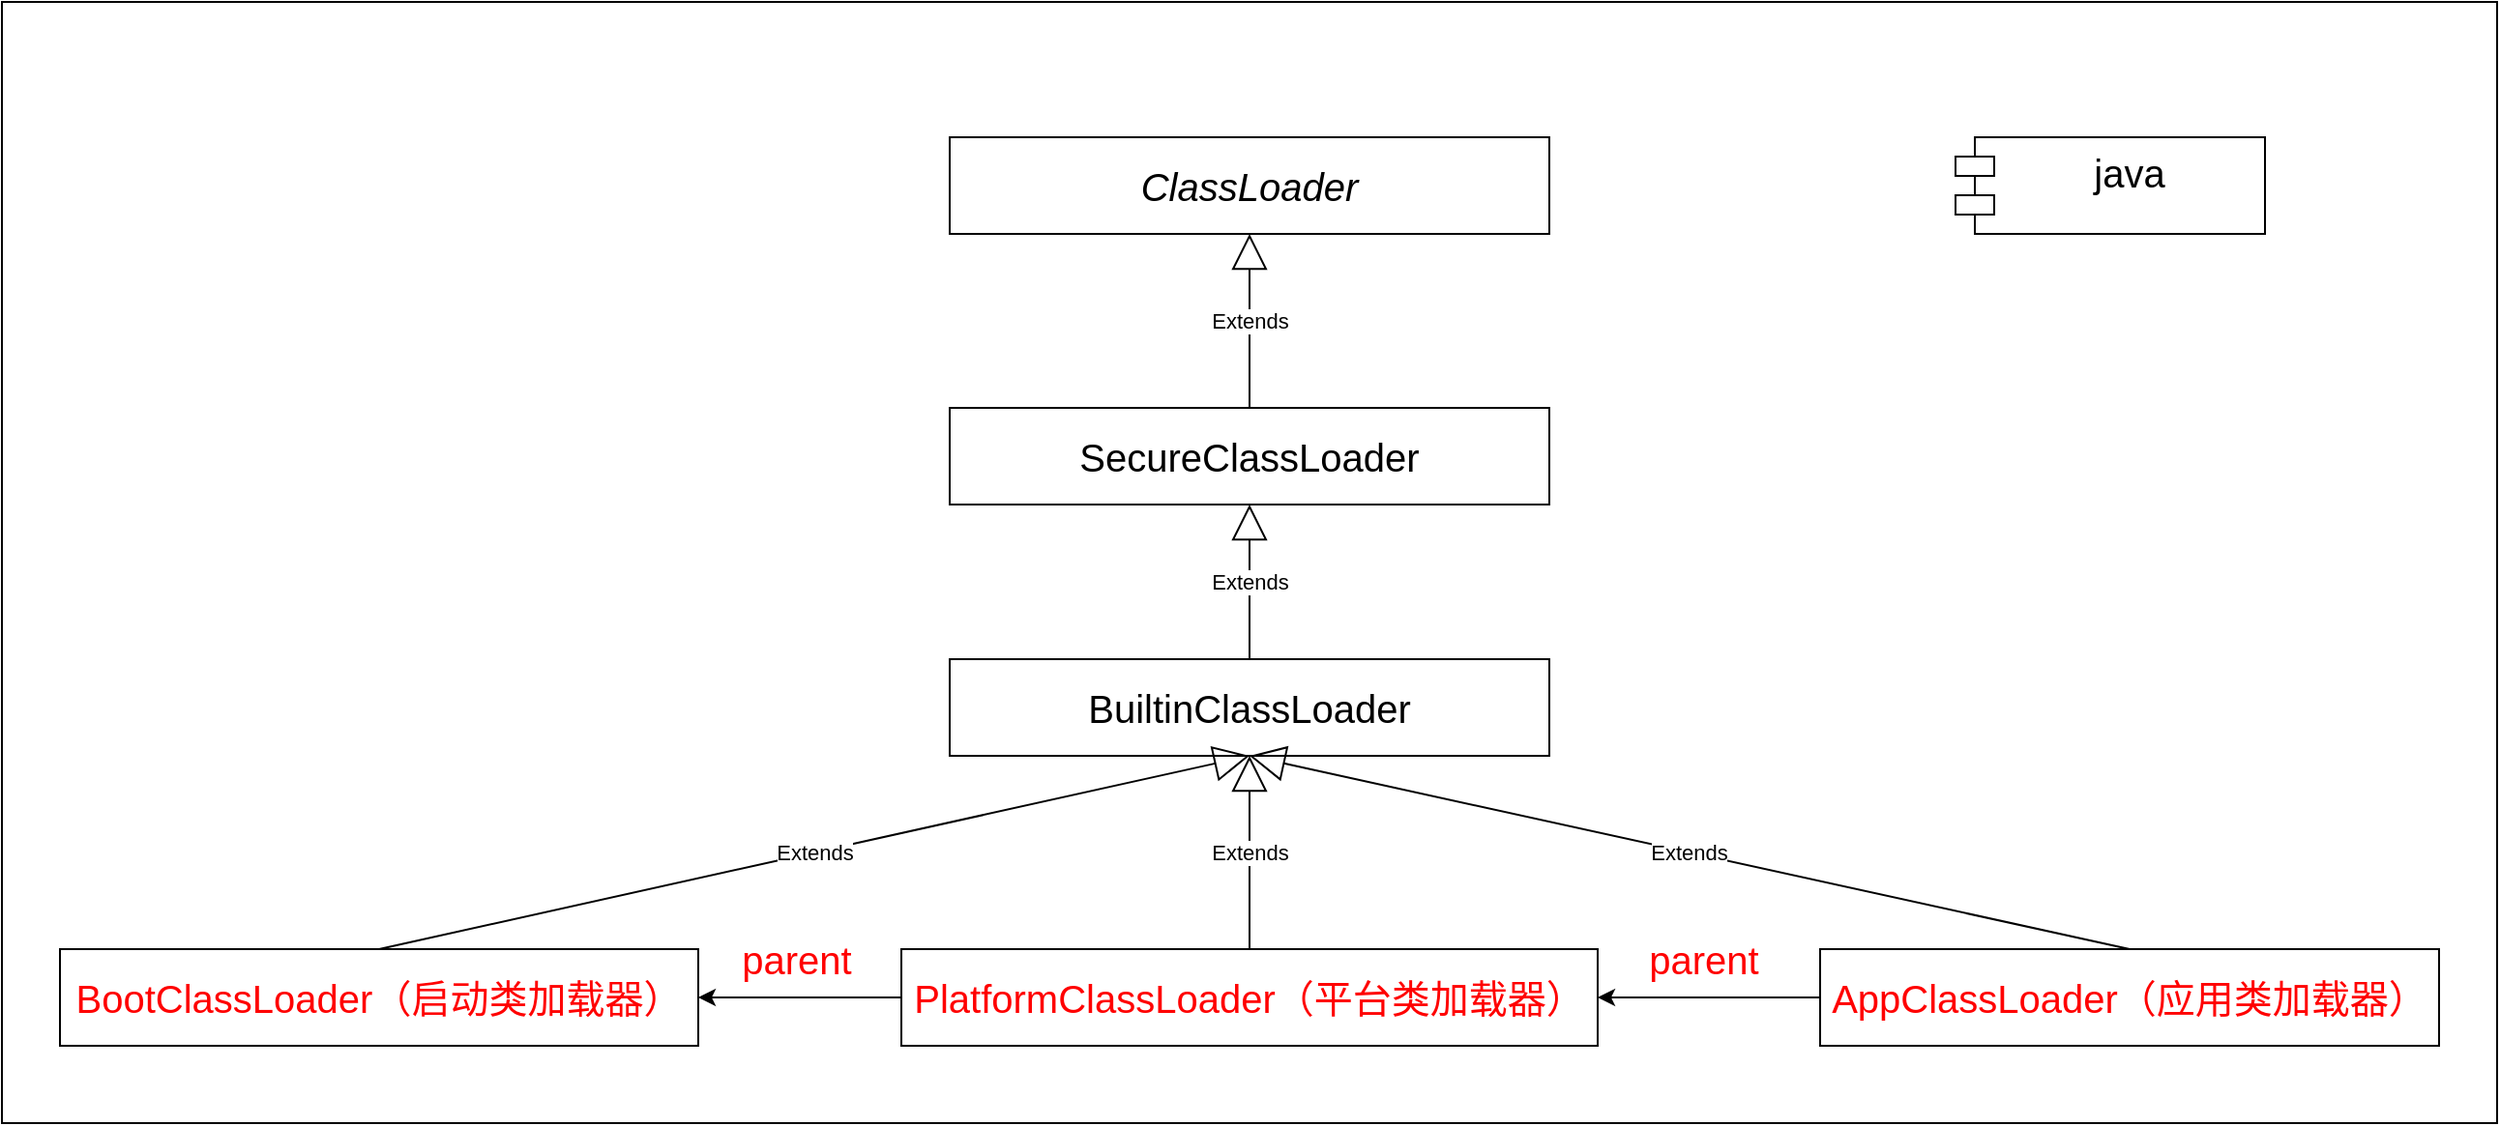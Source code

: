 <mxfile version="28.2.5">
  <diagram name="第 1 页" id="A2wYnKDMZFF023bxGnZ8">
    <mxGraphModel dx="599" dy="788" grid="1" gridSize="10" guides="1" tooltips="1" connect="1" arrows="1" fold="1" page="1" pageScale="1" pageWidth="827" pageHeight="1169" math="0" shadow="0">
      <root>
        <mxCell id="0" />
        <mxCell id="1" parent="0" />
        <mxCell id="lc5mf7nCTQjh2SExQ85K-13" value="" style="rounded=0;whiteSpace=wrap;html=1;" parent="1" vertex="1">
          <mxGeometry x="840" y="150" width="1290" height="580" as="geometry" />
        </mxCell>
        <mxCell id="mEVcy1A5f8fxIJjsYzMS-3" value="AppClassLoader（应用类加载器）" style="html=1;whiteSpace=wrap;fontSize=20;fontStyle=0;fontColor=#FF0000;" parent="1" vertex="1">
          <mxGeometry x="1780" y="640" width="320" height="50" as="geometry" />
        </mxCell>
        <mxCell id="mEVcy1A5f8fxIJjsYzMS-37" value="&lt;div&gt;java&lt;/div&gt;" style="shape=module;align=left;spacingLeft=20;align=center;verticalAlign=top;whiteSpace=wrap;html=1;fontSize=20;" parent="1" vertex="1">
          <mxGeometry x="1850" y="220" width="160" height="50" as="geometry" />
        </mxCell>
        <mxCell id="sfTFQ8--7tGj1e8rCVsK-3" value="BuiltinClassLoader" style="html=1;whiteSpace=wrap;fontSize=20;fontStyle=0;" parent="1" vertex="1">
          <mxGeometry x="1330" y="490" width="310" height="50" as="geometry" />
        </mxCell>
        <mxCell id="sfTFQ8--7tGj1e8rCVsK-4" value="Extends" style="endArrow=block;endSize=16;endFill=0;html=1;rounded=0;exitX=0.5;exitY=0;exitDx=0;exitDy=0;entryX=0.5;entryY=1;entryDx=0;entryDy=0;" parent="1" source="mEVcy1A5f8fxIJjsYzMS-3" target="sfTFQ8--7tGj1e8rCVsK-3" edge="1">
          <mxGeometry width="160" relative="1" as="geometry">
            <mxPoint x="1410" y="580" as="sourcePoint" />
            <mxPoint x="1570" y="580" as="targetPoint" />
          </mxGeometry>
        </mxCell>
        <mxCell id="sfTFQ8--7tGj1e8rCVsK-5" value="SecureClassLoader" style="html=1;whiteSpace=wrap;fontSize=20;fontStyle=0;" parent="1" vertex="1">
          <mxGeometry x="1330" y="360" width="310" height="50" as="geometry" />
        </mxCell>
        <mxCell id="sfTFQ8--7tGj1e8rCVsK-6" value="ClassLoader" style="html=1;whiteSpace=wrap;fontSize=20;fontStyle=2;" parent="1" vertex="1">
          <mxGeometry x="1330" y="220" width="310" height="50" as="geometry" />
        </mxCell>
        <mxCell id="sfTFQ8--7tGj1e8rCVsK-7" value="Extends" style="endArrow=block;endSize=16;endFill=0;html=1;rounded=0;exitX=0.5;exitY=0;exitDx=0;exitDy=0;entryX=0.5;entryY=1;entryDx=0;entryDy=0;" parent="1" source="sfTFQ8--7tGj1e8rCVsK-3" target="sfTFQ8--7tGj1e8rCVsK-5" edge="1">
          <mxGeometry width="160" relative="1" as="geometry">
            <mxPoint x="1500" y="450" as="sourcePoint" />
            <mxPoint x="1660" y="450" as="targetPoint" />
          </mxGeometry>
        </mxCell>
        <mxCell id="sfTFQ8--7tGj1e8rCVsK-8" value="Extends" style="endArrow=block;endSize=16;endFill=0;html=1;rounded=0;exitX=0.5;exitY=0;exitDx=0;exitDy=0;entryX=0.5;entryY=1;entryDx=0;entryDy=0;" parent="1" source="sfTFQ8--7tGj1e8rCVsK-5" target="sfTFQ8--7tGj1e8rCVsK-6" edge="1">
          <mxGeometry width="160" relative="1" as="geometry">
            <mxPoint x="1510" y="320" as="sourcePoint" />
            <mxPoint x="1670" y="320" as="targetPoint" />
          </mxGeometry>
        </mxCell>
        <mxCell id="sfTFQ8--7tGj1e8rCVsK-9" value="PlatformClassLoader（平台类加载器）" style="html=1;whiteSpace=wrap;fontSize=20;fontStyle=0;fontColor=#FF0000;" parent="1" vertex="1">
          <mxGeometry x="1305" y="640" width="360" height="50" as="geometry" />
        </mxCell>
        <mxCell id="sfTFQ8--7tGj1e8rCVsK-10" value="Extends" style="endArrow=block;endSize=16;endFill=0;html=1;rounded=0;exitX=0.5;exitY=0;exitDx=0;exitDy=0;entryX=0.5;entryY=1;entryDx=0;entryDy=0;" parent="1" source="sfTFQ8--7tGj1e8rCVsK-9" target="sfTFQ8--7tGj1e8rCVsK-3" edge="1">
          <mxGeometry width="160" relative="1" as="geometry">
            <mxPoint x="1510" y="580" as="sourcePoint" />
            <mxPoint x="1670" y="580" as="targetPoint" />
          </mxGeometry>
        </mxCell>
        <mxCell id="sfTFQ8--7tGj1e8rCVsK-11" value="BootClassLoader（启动类加载器）" style="html=1;whiteSpace=wrap;fontSize=20;fontStyle=0;fontColor=#FF0000;" parent="1" vertex="1">
          <mxGeometry x="870" y="640" width="330" height="50" as="geometry" />
        </mxCell>
        <mxCell id="sfTFQ8--7tGj1e8rCVsK-12" value="Extends" style="endArrow=block;endSize=16;endFill=0;html=1;rounded=0;exitX=0.5;exitY=0;exitDx=0;exitDy=0;entryX=0.5;entryY=1;entryDx=0;entryDy=0;" parent="1" source="sfTFQ8--7tGj1e8rCVsK-11" target="sfTFQ8--7tGj1e8rCVsK-3" edge="1">
          <mxGeometry width="160" relative="1" as="geometry">
            <mxPoint x="1120" y="635" as="sourcePoint" />
            <mxPoint x="1295" y="535" as="targetPoint" />
          </mxGeometry>
        </mxCell>
        <mxCell id="-0wQroy0U2rXBeIrKFGX-1" value="" style="endArrow=classic;html=1;rounded=0;exitX=0;exitY=0.5;exitDx=0;exitDy=0;entryX=1;entryY=0.5;entryDx=0;entryDy=0;" edge="1" parent="1" source="mEVcy1A5f8fxIJjsYzMS-3" target="sfTFQ8--7tGj1e8rCVsK-9">
          <mxGeometry width="50" height="50" relative="1" as="geometry">
            <mxPoint x="1680" y="690" as="sourcePoint" />
            <mxPoint x="1730" y="640" as="targetPoint" />
          </mxGeometry>
        </mxCell>
        <mxCell id="-0wQroy0U2rXBeIrKFGX-2" value="" style="endArrow=classic;html=1;rounded=0;exitX=0;exitY=0.5;exitDx=0;exitDy=0;" edge="1" parent="1" source="sfTFQ8--7tGj1e8rCVsK-9" target="sfTFQ8--7tGj1e8rCVsK-11">
          <mxGeometry width="50" height="50" relative="1" as="geometry">
            <mxPoint x="1250" y="640" as="sourcePoint" />
            <mxPoint x="1300" y="590" as="targetPoint" />
          </mxGeometry>
        </mxCell>
        <mxCell id="-0wQroy0U2rXBeIrKFGX-3" value="parent" style="text;html=1;align=center;verticalAlign=middle;whiteSpace=wrap;rounded=0;fontSize=20;fontColor=#FF0000;" vertex="1" parent="1">
          <mxGeometry x="1221" y="630" width="60" height="30" as="geometry" />
        </mxCell>
        <mxCell id="-0wQroy0U2rXBeIrKFGX-4" value="parent" style="text;html=1;align=center;verticalAlign=middle;whiteSpace=wrap;rounded=0;fontSize=20;fontColor=#FF0000;" vertex="1" parent="1">
          <mxGeometry x="1690" y="630" width="60" height="30" as="geometry" />
        </mxCell>
      </root>
    </mxGraphModel>
  </diagram>
</mxfile>
